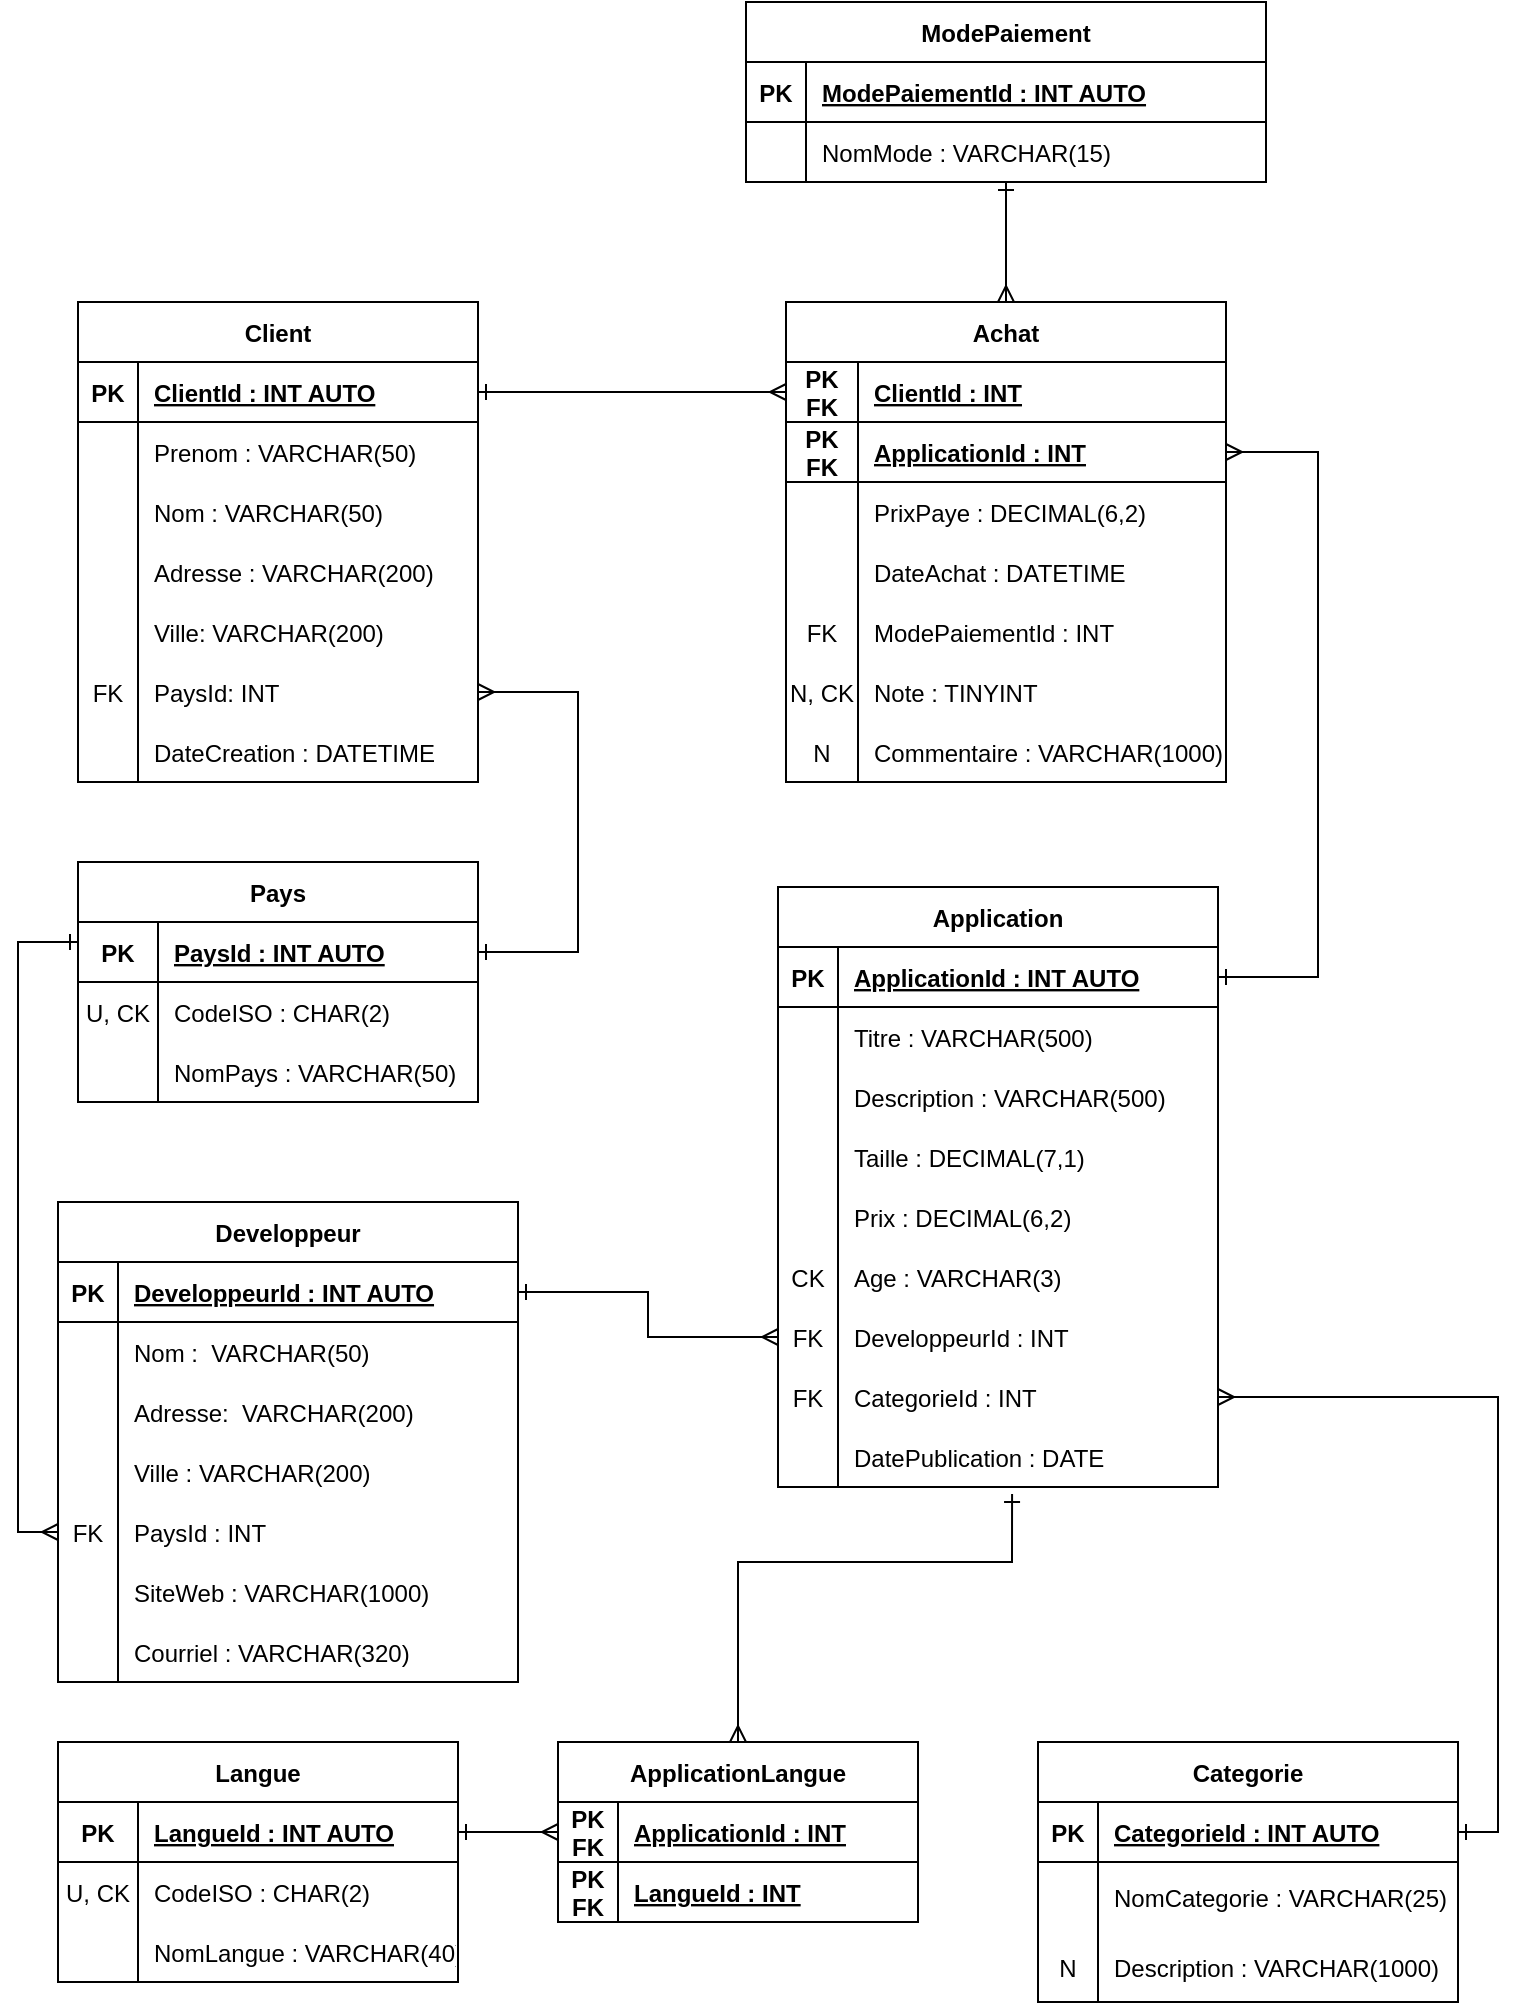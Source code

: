 <mxfile version="20.3.0" type="device"><diagram id="pZhMglILOgzXjJYbMBLG" name="Page-1"><mxGraphModel dx="1662" dy="2034" grid="1" gridSize="10" guides="1" tooltips="1" connect="1" arrows="1" fold="1" page="1" pageScale="1" pageWidth="827" pageHeight="1169" math="0" shadow="0"><root><mxCell id="0"/><mxCell id="1" parent="0"/><mxCell id="iD93igu2TPc6EzP5FBed-7" value="Client" style="shape=table;startSize=30;container=1;collapsible=1;childLayout=tableLayout;fixedRows=1;rowLines=0;fontStyle=1;align=center;resizeLast=1;" parent="1" vertex="1"><mxGeometry x="60" y="-970" width="200" height="240" as="geometry"/></mxCell><mxCell id="iD93igu2TPc6EzP5FBed-8" value="" style="shape=tableRow;horizontal=0;startSize=0;swimlaneHead=0;swimlaneBody=0;fillColor=none;collapsible=0;dropTarget=0;points=[[0,0.5],[1,0.5]];portConstraint=eastwest;top=0;left=0;right=0;bottom=1;" parent="iD93igu2TPc6EzP5FBed-7" vertex="1"><mxGeometry y="30" width="200" height="30" as="geometry"/></mxCell><mxCell id="iD93igu2TPc6EzP5FBed-9" value="PK" style="shape=partialRectangle;connectable=0;fillColor=none;top=0;left=0;bottom=0;right=0;fontStyle=1;overflow=hidden;" parent="iD93igu2TPc6EzP5FBed-8" vertex="1"><mxGeometry width="30" height="30" as="geometry"><mxRectangle width="30" height="30" as="alternateBounds"/></mxGeometry></mxCell><mxCell id="iD93igu2TPc6EzP5FBed-10" value="ClientId : INT AUTO" style="shape=partialRectangle;connectable=0;fillColor=none;top=0;left=0;bottom=0;right=0;align=left;spacingLeft=6;fontStyle=5;overflow=hidden;" parent="iD93igu2TPc6EzP5FBed-8" vertex="1"><mxGeometry x="30" width="170" height="30" as="geometry"><mxRectangle width="170" height="30" as="alternateBounds"/></mxGeometry></mxCell><mxCell id="iD93igu2TPc6EzP5FBed-11" value="" style="shape=tableRow;horizontal=0;startSize=0;swimlaneHead=0;swimlaneBody=0;fillColor=none;collapsible=0;dropTarget=0;points=[[0,0.5],[1,0.5]];portConstraint=eastwest;top=0;left=0;right=0;bottom=0;" parent="iD93igu2TPc6EzP5FBed-7" vertex="1"><mxGeometry y="60" width="200" height="30" as="geometry"/></mxCell><mxCell id="iD93igu2TPc6EzP5FBed-12" value="" style="shape=partialRectangle;connectable=0;fillColor=none;top=0;left=0;bottom=0;right=0;editable=1;overflow=hidden;" parent="iD93igu2TPc6EzP5FBed-11" vertex="1"><mxGeometry width="30" height="30" as="geometry"><mxRectangle width="30" height="30" as="alternateBounds"/></mxGeometry></mxCell><mxCell id="iD93igu2TPc6EzP5FBed-13" value="Prenom : VARCHAR(50)" style="shape=partialRectangle;connectable=0;fillColor=none;top=0;left=0;bottom=0;right=0;align=left;spacingLeft=6;overflow=hidden;" parent="iD93igu2TPc6EzP5FBed-11" vertex="1"><mxGeometry x="30" width="170" height="30" as="geometry"><mxRectangle width="170" height="30" as="alternateBounds"/></mxGeometry></mxCell><mxCell id="iD93igu2TPc6EzP5FBed-14" value="" style="shape=tableRow;horizontal=0;startSize=0;swimlaneHead=0;swimlaneBody=0;fillColor=none;collapsible=0;dropTarget=0;points=[[0,0.5],[1,0.5]];portConstraint=eastwest;top=0;left=0;right=0;bottom=0;" parent="iD93igu2TPc6EzP5FBed-7" vertex="1"><mxGeometry y="90" width="200" height="30" as="geometry"/></mxCell><mxCell id="iD93igu2TPc6EzP5FBed-15" value="" style="shape=partialRectangle;connectable=0;fillColor=none;top=0;left=0;bottom=0;right=0;editable=1;overflow=hidden;" parent="iD93igu2TPc6EzP5FBed-14" vertex="1"><mxGeometry width="30" height="30" as="geometry"><mxRectangle width="30" height="30" as="alternateBounds"/></mxGeometry></mxCell><mxCell id="iD93igu2TPc6EzP5FBed-16" value="Nom : VARCHAR(50)" style="shape=partialRectangle;connectable=0;fillColor=none;top=0;left=0;bottom=0;right=0;align=left;spacingLeft=6;overflow=hidden;" parent="iD93igu2TPc6EzP5FBed-14" vertex="1"><mxGeometry x="30" width="170" height="30" as="geometry"><mxRectangle width="170" height="30" as="alternateBounds"/></mxGeometry></mxCell><mxCell id="iD93igu2TPc6EzP5FBed-17" value="" style="shape=tableRow;horizontal=0;startSize=0;swimlaneHead=0;swimlaneBody=0;fillColor=none;collapsible=0;dropTarget=0;points=[[0,0.5],[1,0.5]];portConstraint=eastwest;top=0;left=0;right=0;bottom=0;" parent="iD93igu2TPc6EzP5FBed-7" vertex="1"><mxGeometry y="120" width="200" height="30" as="geometry"/></mxCell><mxCell id="iD93igu2TPc6EzP5FBed-18" value="" style="shape=partialRectangle;connectable=0;fillColor=none;top=0;left=0;bottom=0;right=0;editable=1;overflow=hidden;" parent="iD93igu2TPc6EzP5FBed-17" vertex="1"><mxGeometry width="30" height="30" as="geometry"><mxRectangle width="30" height="30" as="alternateBounds"/></mxGeometry></mxCell><mxCell id="iD93igu2TPc6EzP5FBed-19" value="Adresse : VARCHAR(200)" style="shape=partialRectangle;connectable=0;fillColor=none;top=0;left=0;bottom=0;right=0;align=left;spacingLeft=6;overflow=hidden;" parent="iD93igu2TPc6EzP5FBed-17" vertex="1"><mxGeometry x="30" width="170" height="30" as="geometry"><mxRectangle width="170" height="30" as="alternateBounds"/></mxGeometry></mxCell><mxCell id="iD93igu2TPc6EzP5FBed-20" value="" style="shape=tableRow;horizontal=0;startSize=0;swimlaneHead=0;swimlaneBody=0;fillColor=none;collapsible=0;dropTarget=0;points=[[0,0.5],[1,0.5]];portConstraint=eastwest;top=0;left=0;right=0;bottom=0;" parent="iD93igu2TPc6EzP5FBed-7" vertex="1"><mxGeometry y="150" width="200" height="30" as="geometry"/></mxCell><mxCell id="iD93igu2TPc6EzP5FBed-21" value="" style="shape=partialRectangle;connectable=0;fillColor=none;top=0;left=0;bottom=0;right=0;editable=1;overflow=hidden;" parent="iD93igu2TPc6EzP5FBed-20" vertex="1"><mxGeometry width="30" height="30" as="geometry"><mxRectangle width="30" height="30" as="alternateBounds"/></mxGeometry></mxCell><mxCell id="iD93igu2TPc6EzP5FBed-22" value="Ville: VARCHAR(200)" style="shape=partialRectangle;connectable=0;fillColor=none;top=0;left=0;bottom=0;right=0;align=left;spacingLeft=6;overflow=hidden;" parent="iD93igu2TPc6EzP5FBed-20" vertex="1"><mxGeometry x="30" width="170" height="30" as="geometry"><mxRectangle width="170" height="30" as="alternateBounds"/></mxGeometry></mxCell><mxCell id="iD93igu2TPc6EzP5FBed-23" value="" style="shape=tableRow;horizontal=0;startSize=0;swimlaneHead=0;swimlaneBody=0;fillColor=none;collapsible=0;dropTarget=0;points=[[0,0.5],[1,0.5]];portConstraint=eastwest;top=0;left=0;right=0;bottom=0;" parent="iD93igu2TPc6EzP5FBed-7" vertex="1"><mxGeometry y="180" width="200" height="30" as="geometry"/></mxCell><mxCell id="iD93igu2TPc6EzP5FBed-24" value="FK" style="shape=partialRectangle;connectable=0;fillColor=none;top=0;left=0;bottom=0;right=0;editable=1;overflow=hidden;" parent="iD93igu2TPc6EzP5FBed-23" vertex="1"><mxGeometry width="30" height="30" as="geometry"><mxRectangle width="30" height="30" as="alternateBounds"/></mxGeometry></mxCell><mxCell id="iD93igu2TPc6EzP5FBed-25" value="PaysId: INT" style="shape=partialRectangle;connectable=0;fillColor=none;top=0;left=0;bottom=0;right=0;align=left;spacingLeft=6;overflow=hidden;" parent="iD93igu2TPc6EzP5FBed-23" vertex="1"><mxGeometry x="30" width="170" height="30" as="geometry"><mxRectangle width="170" height="30" as="alternateBounds"/></mxGeometry></mxCell><mxCell id="iD93igu2TPc6EzP5FBed-26" value="" style="shape=tableRow;horizontal=0;startSize=0;swimlaneHead=0;swimlaneBody=0;fillColor=none;collapsible=0;dropTarget=0;points=[[0,0.5],[1,0.5]];portConstraint=eastwest;top=0;left=0;right=0;bottom=0;" parent="iD93igu2TPc6EzP5FBed-7" vertex="1"><mxGeometry y="210" width="200" height="30" as="geometry"/></mxCell><mxCell id="iD93igu2TPc6EzP5FBed-27" value="" style="shape=partialRectangle;connectable=0;fillColor=none;top=0;left=0;bottom=0;right=0;editable=1;overflow=hidden;" parent="iD93igu2TPc6EzP5FBed-26" vertex="1"><mxGeometry width="30" height="30" as="geometry"><mxRectangle width="30" height="30" as="alternateBounds"/></mxGeometry></mxCell><mxCell id="iD93igu2TPc6EzP5FBed-28" value="DateCreation : DATETIME" style="shape=partialRectangle;connectable=0;fillColor=none;top=0;left=0;bottom=0;right=0;align=left;spacingLeft=6;overflow=hidden;" parent="iD93igu2TPc6EzP5FBed-26" vertex="1"><mxGeometry x="30" width="170" height="30" as="geometry"><mxRectangle width="170" height="30" as="alternateBounds"/></mxGeometry></mxCell><mxCell id="iD93igu2TPc6EzP5FBed-29" style="edgeStyle=orthogonalEdgeStyle;rounded=0;orthogonalLoop=1;jettySize=auto;html=1;entryX=0.5;entryY=0;entryDx=0;entryDy=0;startArrow=ERone;startFill=0;endArrow=ERmany;endFill=0;exitX=0.532;exitY=1.117;exitDx=0;exitDy=0;exitPerimeter=0;" parent="1" source="iD93igu2TPc6EzP5FBed-52" target="iD93igu2TPc6EzP5FBed-115" edge="1"><mxGeometry relative="1" as="geometry"><Array as="points"><mxPoint x="527" y="-340"/><mxPoint x="390" y="-340"/></Array></mxGeometry></mxCell><mxCell id="iD93igu2TPc6EzP5FBed-30" value="Application" style="shape=table;startSize=30;container=1;collapsible=1;childLayout=tableLayout;fixedRows=1;rowLines=0;fontStyle=1;align=center;resizeLast=1;" parent="1" vertex="1"><mxGeometry x="410" y="-677.5" width="220" height="300" as="geometry"/></mxCell><mxCell id="iD93igu2TPc6EzP5FBed-31" value="" style="shape=tableRow;horizontal=0;startSize=0;swimlaneHead=0;swimlaneBody=0;fillColor=none;collapsible=0;dropTarget=0;points=[[0,0.5],[1,0.5]];portConstraint=eastwest;top=0;left=0;right=0;bottom=1;" parent="iD93igu2TPc6EzP5FBed-30" vertex="1"><mxGeometry y="30" width="220" height="30" as="geometry"/></mxCell><mxCell id="iD93igu2TPc6EzP5FBed-32" value="PK" style="shape=partialRectangle;connectable=0;fillColor=none;top=0;left=0;bottom=0;right=0;fontStyle=1;overflow=hidden;" parent="iD93igu2TPc6EzP5FBed-31" vertex="1"><mxGeometry width="30" height="30" as="geometry"><mxRectangle width="30" height="30" as="alternateBounds"/></mxGeometry></mxCell><mxCell id="iD93igu2TPc6EzP5FBed-33" value="ApplicationId : INT AUTO" style="shape=partialRectangle;connectable=0;fillColor=none;top=0;left=0;bottom=0;right=0;align=left;spacingLeft=6;fontStyle=5;overflow=hidden;" parent="iD93igu2TPc6EzP5FBed-31" vertex="1"><mxGeometry x="30" width="190" height="30" as="geometry"><mxRectangle width="190" height="30" as="alternateBounds"/></mxGeometry></mxCell><mxCell id="iD93igu2TPc6EzP5FBed-34" value="" style="shape=tableRow;horizontal=0;startSize=0;swimlaneHead=0;swimlaneBody=0;fillColor=none;collapsible=0;dropTarget=0;points=[[0,0.5],[1,0.5]];portConstraint=eastwest;top=0;left=0;right=0;bottom=0;" parent="iD93igu2TPc6EzP5FBed-30" vertex="1"><mxGeometry y="60" width="220" height="30" as="geometry"/></mxCell><mxCell id="iD93igu2TPc6EzP5FBed-35" value="" style="shape=partialRectangle;connectable=0;fillColor=none;top=0;left=0;bottom=0;right=0;editable=1;overflow=hidden;" parent="iD93igu2TPc6EzP5FBed-34" vertex="1"><mxGeometry width="30" height="30" as="geometry"><mxRectangle width="30" height="30" as="alternateBounds"/></mxGeometry></mxCell><mxCell id="iD93igu2TPc6EzP5FBed-36" value="Titre : VARCHAR(500)" style="shape=partialRectangle;connectable=0;fillColor=none;top=0;left=0;bottom=0;right=0;align=left;spacingLeft=6;overflow=hidden;" parent="iD93igu2TPc6EzP5FBed-34" vertex="1"><mxGeometry x="30" width="190" height="30" as="geometry"><mxRectangle width="190" height="30" as="alternateBounds"/></mxGeometry></mxCell><mxCell id="iD93igu2TPc6EzP5FBed-49" value="" style="shape=tableRow;horizontal=0;startSize=0;swimlaneHead=0;swimlaneBody=0;fillColor=none;collapsible=0;dropTarget=0;points=[[0,0.5],[1,0.5]];portConstraint=eastwest;top=0;left=0;right=0;bottom=0;" parent="iD93igu2TPc6EzP5FBed-30" vertex="1"><mxGeometry y="90" width="220" height="30" as="geometry"/></mxCell><mxCell id="iD93igu2TPc6EzP5FBed-50" value="" style="shape=partialRectangle;connectable=0;fillColor=none;top=0;left=0;bottom=0;right=0;editable=1;overflow=hidden;" parent="iD93igu2TPc6EzP5FBed-49" vertex="1"><mxGeometry width="30" height="30" as="geometry"><mxRectangle width="30" height="30" as="alternateBounds"/></mxGeometry></mxCell><mxCell id="iD93igu2TPc6EzP5FBed-51" value="Description : VARCHAR(500)" style="shape=partialRectangle;connectable=0;fillColor=none;top=0;left=0;bottom=0;right=0;align=left;spacingLeft=6;overflow=hidden;" parent="iD93igu2TPc6EzP5FBed-49" vertex="1"><mxGeometry x="30" width="190" height="30" as="geometry"><mxRectangle width="190" height="30" as="alternateBounds"/></mxGeometry></mxCell><mxCell id="iD93igu2TPc6EzP5FBed-37" value="" style="shape=tableRow;horizontal=0;startSize=0;swimlaneHead=0;swimlaneBody=0;fillColor=none;collapsible=0;dropTarget=0;points=[[0,0.5],[1,0.5]];portConstraint=eastwest;top=0;left=0;right=0;bottom=0;" parent="iD93igu2TPc6EzP5FBed-30" vertex="1"><mxGeometry y="120" width="220" height="30" as="geometry"/></mxCell><mxCell id="iD93igu2TPc6EzP5FBed-38" value="" style="shape=partialRectangle;connectable=0;fillColor=none;top=0;left=0;bottom=0;right=0;editable=1;overflow=hidden;" parent="iD93igu2TPc6EzP5FBed-37" vertex="1"><mxGeometry width="30" height="30" as="geometry"><mxRectangle width="30" height="30" as="alternateBounds"/></mxGeometry></mxCell><mxCell id="iD93igu2TPc6EzP5FBed-39" value="Taille : DECIMAL(7,1)" style="shape=partialRectangle;connectable=0;fillColor=none;top=0;left=0;bottom=0;right=0;align=left;spacingLeft=6;overflow=hidden;" parent="iD93igu2TPc6EzP5FBed-37" vertex="1"><mxGeometry x="30" width="190" height="30" as="geometry"><mxRectangle width="190" height="30" as="alternateBounds"/></mxGeometry></mxCell><mxCell id="iD93igu2TPc6EzP5FBed-40" value="" style="shape=tableRow;horizontal=0;startSize=0;swimlaneHead=0;swimlaneBody=0;fillColor=none;collapsible=0;dropTarget=0;points=[[0,0.5],[1,0.5]];portConstraint=eastwest;top=0;left=0;right=0;bottom=0;" parent="iD93igu2TPc6EzP5FBed-30" vertex="1"><mxGeometry y="150" width="220" height="30" as="geometry"/></mxCell><mxCell id="iD93igu2TPc6EzP5FBed-41" value="" style="shape=partialRectangle;connectable=0;fillColor=none;top=0;left=0;bottom=0;right=0;editable=1;overflow=hidden;" parent="iD93igu2TPc6EzP5FBed-40" vertex="1"><mxGeometry width="30" height="30" as="geometry"><mxRectangle width="30" height="30" as="alternateBounds"/></mxGeometry></mxCell><mxCell id="iD93igu2TPc6EzP5FBed-42" value="Prix : DECIMAL(6,2)" style="shape=partialRectangle;connectable=0;fillColor=none;top=0;left=0;bottom=0;right=0;align=left;spacingLeft=6;overflow=hidden;" parent="iD93igu2TPc6EzP5FBed-40" vertex="1"><mxGeometry x="30" width="190" height="30" as="geometry"><mxRectangle width="190" height="30" as="alternateBounds"/></mxGeometry></mxCell><mxCell id="iD93igu2TPc6EzP5FBed-151" value="" style="shape=tableRow;horizontal=0;startSize=0;swimlaneHead=0;swimlaneBody=0;fillColor=none;collapsible=0;dropTarget=0;points=[[0,0.5],[1,0.5]];portConstraint=eastwest;top=0;left=0;right=0;bottom=0;" parent="iD93igu2TPc6EzP5FBed-30" vertex="1"><mxGeometry y="180" width="220" height="30" as="geometry"/></mxCell><mxCell id="iD93igu2TPc6EzP5FBed-152" value="CK" style="shape=partialRectangle;connectable=0;fillColor=none;top=0;left=0;bottom=0;right=0;editable=1;overflow=hidden;" parent="iD93igu2TPc6EzP5FBed-151" vertex="1"><mxGeometry width="30" height="30" as="geometry"><mxRectangle width="30" height="30" as="alternateBounds"/></mxGeometry></mxCell><mxCell id="iD93igu2TPc6EzP5FBed-153" value="Age : VARCHAR(3)" style="shape=partialRectangle;connectable=0;fillColor=none;top=0;left=0;bottom=0;right=0;align=left;spacingLeft=6;overflow=hidden;" parent="iD93igu2TPc6EzP5FBed-151" vertex="1"><mxGeometry x="30" width="190" height="30" as="geometry"><mxRectangle width="190" height="30" as="alternateBounds"/></mxGeometry></mxCell><mxCell id="iD93igu2TPc6EzP5FBed-43" value="" style="shape=tableRow;horizontal=0;startSize=0;swimlaneHead=0;swimlaneBody=0;fillColor=none;collapsible=0;dropTarget=0;points=[[0,0.5],[1,0.5]];portConstraint=eastwest;top=0;left=0;right=0;bottom=0;" parent="iD93igu2TPc6EzP5FBed-30" vertex="1"><mxGeometry y="210" width="220" height="30" as="geometry"/></mxCell><mxCell id="iD93igu2TPc6EzP5FBed-44" value="FK" style="shape=partialRectangle;connectable=0;fillColor=none;top=0;left=0;bottom=0;right=0;editable=1;overflow=hidden;" parent="iD93igu2TPc6EzP5FBed-43" vertex="1"><mxGeometry width="30" height="30" as="geometry"><mxRectangle width="30" height="30" as="alternateBounds"/></mxGeometry></mxCell><mxCell id="iD93igu2TPc6EzP5FBed-45" value="DeveloppeurId : INT" style="shape=partialRectangle;connectable=0;fillColor=none;top=0;left=0;bottom=0;right=0;align=left;spacingLeft=6;overflow=hidden;" parent="iD93igu2TPc6EzP5FBed-43" vertex="1"><mxGeometry x="30" width="190" height="30" as="geometry"><mxRectangle width="190" height="30" as="alternateBounds"/></mxGeometry></mxCell><mxCell id="iD93igu2TPc6EzP5FBed-46" value="" style="shape=tableRow;horizontal=0;startSize=0;swimlaneHead=0;swimlaneBody=0;fillColor=none;collapsible=0;dropTarget=0;points=[[0,0.5],[1,0.5]];portConstraint=eastwest;top=0;left=0;right=0;bottom=0;" parent="iD93igu2TPc6EzP5FBed-30" vertex="1"><mxGeometry y="240" width="220" height="30" as="geometry"/></mxCell><mxCell id="iD93igu2TPc6EzP5FBed-47" value="FK" style="shape=partialRectangle;connectable=0;fillColor=none;top=0;left=0;bottom=0;right=0;editable=1;overflow=hidden;" parent="iD93igu2TPc6EzP5FBed-46" vertex="1"><mxGeometry width="30" height="30" as="geometry"><mxRectangle width="30" height="30" as="alternateBounds"/></mxGeometry></mxCell><mxCell id="iD93igu2TPc6EzP5FBed-48" value="CategorieId : INT" style="shape=partialRectangle;connectable=0;fillColor=none;top=0;left=0;bottom=0;right=0;align=left;spacingLeft=6;overflow=hidden;" parent="iD93igu2TPc6EzP5FBed-46" vertex="1"><mxGeometry x="30" width="190" height="30" as="geometry"><mxRectangle width="190" height="30" as="alternateBounds"/></mxGeometry></mxCell><mxCell id="iD93igu2TPc6EzP5FBed-52" value="" style="shape=tableRow;horizontal=0;startSize=0;swimlaneHead=0;swimlaneBody=0;fillColor=none;collapsible=0;dropTarget=0;points=[[0,0.5],[1,0.5]];portConstraint=eastwest;top=0;left=0;right=0;bottom=0;" parent="iD93igu2TPc6EzP5FBed-30" vertex="1"><mxGeometry y="270" width="220" height="30" as="geometry"/></mxCell><mxCell id="iD93igu2TPc6EzP5FBed-53" value="" style="shape=partialRectangle;connectable=0;fillColor=none;top=0;left=0;bottom=0;right=0;editable=1;overflow=hidden;" parent="iD93igu2TPc6EzP5FBed-52" vertex="1"><mxGeometry width="30" height="30" as="geometry"><mxRectangle width="30" height="30" as="alternateBounds"/></mxGeometry></mxCell><mxCell id="iD93igu2TPc6EzP5FBed-54" value="DatePublication : DATE" style="shape=partialRectangle;connectable=0;fillColor=none;top=0;left=0;bottom=0;right=0;align=left;spacingLeft=6;overflow=hidden;" parent="iD93igu2TPc6EzP5FBed-52" vertex="1"><mxGeometry x="30" width="190" height="30" as="geometry"><mxRectangle width="190" height="30" as="alternateBounds"/></mxGeometry></mxCell><mxCell id="iD93igu2TPc6EzP5FBed-55" value="Achat" style="shape=table;startSize=30;container=1;collapsible=1;childLayout=tableLayout;fixedRows=1;rowLines=0;fontStyle=1;align=center;resizeLast=1;" parent="1" vertex="1"><mxGeometry x="414" y="-970" width="220" height="240" as="geometry"/></mxCell><mxCell id="iD93igu2TPc6EzP5FBed-56" value="" style="shape=tableRow;horizontal=0;startSize=0;swimlaneHead=0;swimlaneBody=0;fillColor=none;collapsible=0;dropTarget=0;points=[[0,0.5],[1,0.5]];portConstraint=eastwest;top=0;left=0;right=0;bottom=1;" parent="iD93igu2TPc6EzP5FBed-55" vertex="1"><mxGeometry y="30" width="220" height="30" as="geometry"/></mxCell><mxCell id="iD93igu2TPc6EzP5FBed-57" value="PK&#10;FK" style="shape=partialRectangle;connectable=0;fillColor=none;top=0;left=0;bottom=0;right=0;fontStyle=1;overflow=hidden;" parent="iD93igu2TPc6EzP5FBed-56" vertex="1"><mxGeometry width="36" height="30" as="geometry"><mxRectangle width="36" height="30" as="alternateBounds"/></mxGeometry></mxCell><mxCell id="iD93igu2TPc6EzP5FBed-58" value="ClientId : INT" style="shape=partialRectangle;connectable=0;fillColor=none;top=0;left=0;bottom=0;right=0;align=left;spacingLeft=6;fontStyle=5;overflow=hidden;" parent="iD93igu2TPc6EzP5FBed-56" vertex="1"><mxGeometry x="36" width="184" height="30" as="geometry"><mxRectangle width="184" height="30" as="alternateBounds"/></mxGeometry></mxCell><mxCell id="iD93igu2TPc6EzP5FBed-59" value="" style="shape=tableRow;horizontal=0;startSize=0;swimlaneHead=0;swimlaneBody=0;fillColor=none;collapsible=0;dropTarget=0;points=[[0,0.5],[1,0.5]];portConstraint=eastwest;top=0;left=0;right=0;bottom=1;" parent="iD93igu2TPc6EzP5FBed-55" vertex="1"><mxGeometry y="60" width="220" height="30" as="geometry"/></mxCell><mxCell id="iD93igu2TPc6EzP5FBed-60" value="PK&#10;FK" style="shape=partialRectangle;connectable=0;fillColor=none;top=0;left=0;bottom=0;right=0;fontStyle=1;overflow=hidden;" parent="iD93igu2TPc6EzP5FBed-59" vertex="1"><mxGeometry width="36" height="30" as="geometry"><mxRectangle width="36" height="30" as="alternateBounds"/></mxGeometry></mxCell><mxCell id="iD93igu2TPc6EzP5FBed-61" value="ApplicationId : INT" style="shape=partialRectangle;connectable=0;fillColor=none;top=0;left=0;bottom=0;right=0;align=left;spacingLeft=6;fontStyle=5;overflow=hidden;" parent="iD93igu2TPc6EzP5FBed-59" vertex="1"><mxGeometry x="36" width="184" height="30" as="geometry"><mxRectangle width="184" height="30" as="alternateBounds"/></mxGeometry></mxCell><mxCell id="iD93igu2TPc6EzP5FBed-62" value="" style="shape=tableRow;horizontal=0;startSize=0;swimlaneHead=0;swimlaneBody=0;fillColor=none;collapsible=0;dropTarget=0;points=[[0,0.5],[1,0.5]];portConstraint=eastwest;top=0;left=0;right=0;bottom=0;" parent="iD93igu2TPc6EzP5FBed-55" vertex="1"><mxGeometry y="90" width="220" height="30" as="geometry"/></mxCell><mxCell id="iD93igu2TPc6EzP5FBed-63" value="" style="shape=partialRectangle;connectable=0;fillColor=none;top=0;left=0;bottom=0;right=0;editable=1;overflow=hidden;" parent="iD93igu2TPc6EzP5FBed-62" vertex="1"><mxGeometry width="36" height="30" as="geometry"><mxRectangle width="36" height="30" as="alternateBounds"/></mxGeometry></mxCell><mxCell id="iD93igu2TPc6EzP5FBed-64" value="PrixPaye : DECIMAL(6,2)" style="shape=partialRectangle;connectable=0;fillColor=none;top=0;left=0;bottom=0;right=0;align=left;spacingLeft=6;overflow=hidden;" parent="iD93igu2TPc6EzP5FBed-62" vertex="1"><mxGeometry x="36" width="184" height="30" as="geometry"><mxRectangle width="184" height="30" as="alternateBounds"/></mxGeometry></mxCell><mxCell id="iD93igu2TPc6EzP5FBed-65" value="" style="shape=tableRow;horizontal=0;startSize=0;swimlaneHead=0;swimlaneBody=0;fillColor=none;collapsible=0;dropTarget=0;points=[[0,0.5],[1,0.5]];portConstraint=eastwest;top=0;left=0;right=0;bottom=0;" parent="iD93igu2TPc6EzP5FBed-55" vertex="1"><mxGeometry y="120" width="220" height="30" as="geometry"/></mxCell><mxCell id="iD93igu2TPc6EzP5FBed-66" value="" style="shape=partialRectangle;connectable=0;fillColor=none;top=0;left=0;bottom=0;right=0;editable=1;overflow=hidden;" parent="iD93igu2TPc6EzP5FBed-65" vertex="1"><mxGeometry width="36" height="30" as="geometry"><mxRectangle width="36" height="30" as="alternateBounds"/></mxGeometry></mxCell><mxCell id="iD93igu2TPc6EzP5FBed-67" value="DateAchat : DATETIME" style="shape=partialRectangle;connectable=0;fillColor=none;top=0;left=0;bottom=0;right=0;align=left;spacingLeft=6;overflow=hidden;" parent="iD93igu2TPc6EzP5FBed-65" vertex="1"><mxGeometry x="36" width="184" height="30" as="geometry"><mxRectangle width="184" height="30" as="alternateBounds"/></mxGeometry></mxCell><mxCell id="iD93igu2TPc6EzP5FBed-68" value="" style="shape=tableRow;horizontal=0;startSize=0;swimlaneHead=0;swimlaneBody=0;fillColor=none;collapsible=0;dropTarget=0;points=[[0,0.5],[1,0.5]];portConstraint=eastwest;top=0;left=0;right=0;bottom=0;" parent="iD93igu2TPc6EzP5FBed-55" vertex="1"><mxGeometry y="150" width="220" height="30" as="geometry"/></mxCell><mxCell id="iD93igu2TPc6EzP5FBed-69" value="FK" style="shape=partialRectangle;connectable=0;fillColor=none;top=0;left=0;bottom=0;right=0;editable=1;overflow=hidden;" parent="iD93igu2TPc6EzP5FBed-68" vertex="1"><mxGeometry width="36" height="30" as="geometry"><mxRectangle width="36" height="30" as="alternateBounds"/></mxGeometry></mxCell><mxCell id="iD93igu2TPc6EzP5FBed-70" value="ModePaiementId : INT" style="shape=partialRectangle;connectable=0;fillColor=none;top=0;left=0;bottom=0;right=0;align=left;spacingLeft=6;overflow=hidden;" parent="iD93igu2TPc6EzP5FBed-68" vertex="1"><mxGeometry x="36" width="184" height="30" as="geometry"><mxRectangle width="184" height="30" as="alternateBounds"/></mxGeometry></mxCell><mxCell id="iD93igu2TPc6EzP5FBed-71" value="" style="shape=tableRow;horizontal=0;startSize=0;swimlaneHead=0;swimlaneBody=0;fillColor=none;collapsible=0;dropTarget=0;points=[[0,0.5],[1,0.5]];portConstraint=eastwest;top=0;left=0;right=0;bottom=0;" parent="iD93igu2TPc6EzP5FBed-55" vertex="1"><mxGeometry y="180" width="220" height="30" as="geometry"/></mxCell><mxCell id="iD93igu2TPc6EzP5FBed-72" value="N, CK" style="shape=partialRectangle;connectable=0;fillColor=none;top=0;left=0;bottom=0;right=0;editable=1;overflow=hidden;" parent="iD93igu2TPc6EzP5FBed-71" vertex="1"><mxGeometry width="36" height="30" as="geometry"><mxRectangle width="36" height="30" as="alternateBounds"/></mxGeometry></mxCell><mxCell id="iD93igu2TPc6EzP5FBed-73" value="Note : TINYINT" style="shape=partialRectangle;connectable=0;fillColor=none;top=0;left=0;bottom=0;right=0;align=left;spacingLeft=6;overflow=hidden;" parent="iD93igu2TPc6EzP5FBed-71" vertex="1"><mxGeometry x="36" width="184" height="30" as="geometry"><mxRectangle width="184" height="30" as="alternateBounds"/></mxGeometry></mxCell><mxCell id="iD93igu2TPc6EzP5FBed-74" value="" style="shape=tableRow;horizontal=0;startSize=0;swimlaneHead=0;swimlaneBody=0;fillColor=none;collapsible=0;dropTarget=0;points=[[0,0.5],[1,0.5]];portConstraint=eastwest;top=0;left=0;right=0;bottom=0;" parent="iD93igu2TPc6EzP5FBed-55" vertex="1"><mxGeometry y="210" width="220" height="30" as="geometry"/></mxCell><mxCell id="iD93igu2TPc6EzP5FBed-75" value="N" style="shape=partialRectangle;connectable=0;fillColor=none;top=0;left=0;bottom=0;right=0;editable=1;overflow=hidden;" parent="iD93igu2TPc6EzP5FBed-74" vertex="1"><mxGeometry width="36" height="30" as="geometry"><mxRectangle width="36" height="30" as="alternateBounds"/></mxGeometry></mxCell><mxCell id="iD93igu2TPc6EzP5FBed-76" value="Commentaire : VARCHAR(1000)" style="shape=partialRectangle;connectable=0;fillColor=none;top=0;left=0;bottom=0;right=0;align=left;spacingLeft=6;overflow=hidden;" parent="iD93igu2TPc6EzP5FBed-74" vertex="1"><mxGeometry x="36" width="184" height="30" as="geometry"><mxRectangle width="184" height="30" as="alternateBounds"/></mxGeometry></mxCell><mxCell id="iD93igu2TPc6EzP5FBed-77" value="Developpeur" style="shape=table;startSize=30;container=1;collapsible=1;childLayout=tableLayout;fixedRows=1;rowLines=0;fontStyle=1;align=center;resizeLast=1;" parent="1" vertex="1"><mxGeometry x="50" y="-520" width="230" height="240" as="geometry"/></mxCell><mxCell id="iD93igu2TPc6EzP5FBed-78" value="" style="shape=tableRow;horizontal=0;startSize=0;swimlaneHead=0;swimlaneBody=0;fillColor=none;collapsible=0;dropTarget=0;points=[[0,0.5],[1,0.5]];portConstraint=eastwest;top=0;left=0;right=0;bottom=1;" parent="iD93igu2TPc6EzP5FBed-77" vertex="1"><mxGeometry y="30" width="230" height="30" as="geometry"/></mxCell><mxCell id="iD93igu2TPc6EzP5FBed-79" value="PK" style="shape=partialRectangle;connectable=0;fillColor=none;top=0;left=0;bottom=0;right=0;fontStyle=1;overflow=hidden;" parent="iD93igu2TPc6EzP5FBed-78" vertex="1"><mxGeometry width="30" height="30" as="geometry"><mxRectangle width="30" height="30" as="alternateBounds"/></mxGeometry></mxCell><mxCell id="iD93igu2TPc6EzP5FBed-80" value="DeveloppeurId : INT AUTO" style="shape=partialRectangle;connectable=0;fillColor=none;top=0;left=0;bottom=0;right=0;align=left;spacingLeft=6;fontStyle=5;overflow=hidden;" parent="iD93igu2TPc6EzP5FBed-78" vertex="1"><mxGeometry x="30" width="200" height="30" as="geometry"><mxRectangle width="200" height="30" as="alternateBounds"/></mxGeometry></mxCell><mxCell id="iD93igu2TPc6EzP5FBed-81" value="" style="shape=tableRow;horizontal=0;startSize=0;swimlaneHead=0;swimlaneBody=0;fillColor=none;collapsible=0;dropTarget=0;points=[[0,0.5],[1,0.5]];portConstraint=eastwest;top=0;left=0;right=0;bottom=0;" parent="iD93igu2TPc6EzP5FBed-77" vertex="1"><mxGeometry y="60" width="230" height="30" as="geometry"/></mxCell><mxCell id="iD93igu2TPc6EzP5FBed-82" value="" style="shape=partialRectangle;connectable=0;fillColor=none;top=0;left=0;bottom=0;right=0;editable=1;overflow=hidden;" parent="iD93igu2TPc6EzP5FBed-81" vertex="1"><mxGeometry width="30" height="30" as="geometry"><mxRectangle width="30" height="30" as="alternateBounds"/></mxGeometry></mxCell><mxCell id="iD93igu2TPc6EzP5FBed-83" value="Nom :  VARCHAR(50)" style="shape=partialRectangle;connectable=0;fillColor=none;top=0;left=0;bottom=0;right=0;align=left;spacingLeft=6;overflow=hidden;" parent="iD93igu2TPc6EzP5FBed-81" vertex="1"><mxGeometry x="30" width="200" height="30" as="geometry"><mxRectangle width="200" height="30" as="alternateBounds"/></mxGeometry></mxCell><mxCell id="iD93igu2TPc6EzP5FBed-145" value="" style="shape=tableRow;horizontal=0;startSize=0;swimlaneHead=0;swimlaneBody=0;fillColor=none;collapsible=0;dropTarget=0;points=[[0,0.5],[1,0.5]];portConstraint=eastwest;top=0;left=0;right=0;bottom=0;" parent="iD93igu2TPc6EzP5FBed-77" vertex="1"><mxGeometry y="90" width="230" height="30" as="geometry"/></mxCell><mxCell id="iD93igu2TPc6EzP5FBed-146" value="" style="shape=partialRectangle;connectable=0;fillColor=none;top=0;left=0;bottom=0;right=0;editable=1;overflow=hidden;" parent="iD93igu2TPc6EzP5FBed-145" vertex="1"><mxGeometry width="30" height="30" as="geometry"><mxRectangle width="30" height="30" as="alternateBounds"/></mxGeometry></mxCell><mxCell id="iD93igu2TPc6EzP5FBed-147" value="Adresse:  VARCHAR(200)" style="shape=partialRectangle;connectable=0;fillColor=none;top=0;left=0;bottom=0;right=0;align=left;spacingLeft=6;overflow=hidden;" parent="iD93igu2TPc6EzP5FBed-145" vertex="1"><mxGeometry x="30" width="200" height="30" as="geometry"><mxRectangle width="200" height="30" as="alternateBounds"/></mxGeometry></mxCell><mxCell id="iD93igu2TPc6EzP5FBed-148" value="" style="shape=tableRow;horizontal=0;startSize=0;swimlaneHead=0;swimlaneBody=0;fillColor=none;collapsible=0;dropTarget=0;points=[[0,0.5],[1,0.5]];portConstraint=eastwest;top=0;left=0;right=0;bottom=0;" parent="iD93igu2TPc6EzP5FBed-77" vertex="1"><mxGeometry y="120" width="230" height="30" as="geometry"/></mxCell><mxCell id="iD93igu2TPc6EzP5FBed-149" value="" style="shape=partialRectangle;connectable=0;fillColor=none;top=0;left=0;bottom=0;right=0;editable=1;overflow=hidden;" parent="iD93igu2TPc6EzP5FBed-148" vertex="1"><mxGeometry width="30" height="30" as="geometry"><mxRectangle width="30" height="30" as="alternateBounds"/></mxGeometry></mxCell><mxCell id="iD93igu2TPc6EzP5FBed-150" value="Ville : VARCHAR(200)" style="shape=partialRectangle;connectable=0;fillColor=none;top=0;left=0;bottom=0;right=0;align=left;spacingLeft=6;overflow=hidden;" parent="iD93igu2TPc6EzP5FBed-148" vertex="1"><mxGeometry x="30" width="200" height="30" as="geometry"><mxRectangle width="200" height="30" as="alternateBounds"/></mxGeometry></mxCell><mxCell id="iD93igu2TPc6EzP5FBed-84" value="" style="shape=tableRow;horizontal=0;startSize=0;swimlaneHead=0;swimlaneBody=0;fillColor=none;collapsible=0;dropTarget=0;points=[[0,0.5],[1,0.5]];portConstraint=eastwest;top=0;left=0;right=0;bottom=0;" parent="iD93igu2TPc6EzP5FBed-77" vertex="1"><mxGeometry y="150" width="230" height="30" as="geometry"/></mxCell><mxCell id="iD93igu2TPc6EzP5FBed-85" value="FK" style="shape=partialRectangle;connectable=0;fillColor=none;top=0;left=0;bottom=0;right=0;editable=1;overflow=hidden;" parent="iD93igu2TPc6EzP5FBed-84" vertex="1"><mxGeometry width="30" height="30" as="geometry"><mxRectangle width="30" height="30" as="alternateBounds"/></mxGeometry></mxCell><mxCell id="iD93igu2TPc6EzP5FBed-86" value="PaysId : INT" style="shape=partialRectangle;connectable=0;fillColor=none;top=0;left=0;bottom=0;right=0;align=left;spacingLeft=6;overflow=hidden;" parent="iD93igu2TPc6EzP5FBed-84" vertex="1"><mxGeometry x="30" width="200" height="30" as="geometry"><mxRectangle width="200" height="30" as="alternateBounds"/></mxGeometry></mxCell><mxCell id="iD93igu2TPc6EzP5FBed-139" value="" style="shape=tableRow;horizontal=0;startSize=0;swimlaneHead=0;swimlaneBody=0;fillColor=none;collapsible=0;dropTarget=0;points=[[0,0.5],[1,0.5]];portConstraint=eastwest;top=0;left=0;right=0;bottom=0;" parent="iD93igu2TPc6EzP5FBed-77" vertex="1"><mxGeometry y="180" width="230" height="30" as="geometry"/></mxCell><mxCell id="iD93igu2TPc6EzP5FBed-140" value="" style="shape=partialRectangle;connectable=0;fillColor=none;top=0;left=0;bottom=0;right=0;editable=1;overflow=hidden;" parent="iD93igu2TPc6EzP5FBed-139" vertex="1"><mxGeometry width="30" height="30" as="geometry"><mxRectangle width="30" height="30" as="alternateBounds"/></mxGeometry></mxCell><mxCell id="iD93igu2TPc6EzP5FBed-141" value="SiteWeb : VARCHAR(1000)" style="shape=partialRectangle;connectable=0;fillColor=none;top=0;left=0;bottom=0;right=0;align=left;spacingLeft=6;overflow=hidden;" parent="iD93igu2TPc6EzP5FBed-139" vertex="1"><mxGeometry x="30" width="200" height="30" as="geometry"><mxRectangle width="200" height="30" as="alternateBounds"/></mxGeometry></mxCell><mxCell id="iD93igu2TPc6EzP5FBed-142" value="" style="shape=tableRow;horizontal=0;startSize=0;swimlaneHead=0;swimlaneBody=0;fillColor=none;collapsible=0;dropTarget=0;points=[[0,0.5],[1,0.5]];portConstraint=eastwest;top=0;left=0;right=0;bottom=0;" parent="iD93igu2TPc6EzP5FBed-77" vertex="1"><mxGeometry y="210" width="230" height="30" as="geometry"/></mxCell><mxCell id="iD93igu2TPc6EzP5FBed-143" value="" style="shape=partialRectangle;connectable=0;fillColor=none;top=0;left=0;bottom=0;right=0;editable=1;overflow=hidden;" parent="iD93igu2TPc6EzP5FBed-142" vertex="1"><mxGeometry width="30" height="30" as="geometry"><mxRectangle width="30" height="30" as="alternateBounds"/></mxGeometry></mxCell><mxCell id="iD93igu2TPc6EzP5FBed-144" value="Courriel : VARCHAR(320)" style="shape=partialRectangle;connectable=0;fillColor=none;top=0;left=0;bottom=0;right=0;align=left;spacingLeft=6;overflow=hidden;" parent="iD93igu2TPc6EzP5FBed-142" vertex="1"><mxGeometry x="30" width="200" height="30" as="geometry"><mxRectangle width="200" height="30" as="alternateBounds"/></mxGeometry></mxCell><mxCell id="iD93igu2TPc6EzP5FBed-87" value="Categorie" style="shape=table;startSize=30;container=1;collapsible=1;childLayout=tableLayout;fixedRows=1;rowLines=0;fontStyle=1;align=center;resizeLast=1;" parent="1" vertex="1"><mxGeometry x="540" y="-250" width="210" height="130" as="geometry"/></mxCell><mxCell id="iD93igu2TPc6EzP5FBed-88" value="" style="shape=tableRow;horizontal=0;startSize=0;swimlaneHead=0;swimlaneBody=0;fillColor=none;collapsible=0;dropTarget=0;points=[[0,0.5],[1,0.5]];portConstraint=eastwest;top=0;left=0;right=0;bottom=1;" parent="iD93igu2TPc6EzP5FBed-87" vertex="1"><mxGeometry y="30" width="210" height="30" as="geometry"/></mxCell><mxCell id="iD93igu2TPc6EzP5FBed-89" value="PK" style="shape=partialRectangle;connectable=0;fillColor=none;top=0;left=0;bottom=0;right=0;fontStyle=1;overflow=hidden;" parent="iD93igu2TPc6EzP5FBed-88" vertex="1"><mxGeometry width="30" height="30" as="geometry"><mxRectangle width="30" height="30" as="alternateBounds"/></mxGeometry></mxCell><mxCell id="iD93igu2TPc6EzP5FBed-90" value="CategorieId : INT AUTO" style="shape=partialRectangle;connectable=0;fillColor=none;top=0;left=0;bottom=0;right=0;align=left;spacingLeft=6;fontStyle=5;overflow=hidden;" parent="iD93igu2TPc6EzP5FBed-88" vertex="1"><mxGeometry x="30" width="180" height="30" as="geometry"><mxRectangle width="180" height="30" as="alternateBounds"/></mxGeometry></mxCell><mxCell id="iD93igu2TPc6EzP5FBed-91" value="" style="shape=tableRow;horizontal=0;startSize=0;swimlaneHead=0;swimlaneBody=0;fillColor=none;collapsible=0;dropTarget=0;points=[[0,0.5],[1,0.5]];portConstraint=eastwest;top=0;left=0;right=0;bottom=0;" parent="iD93igu2TPc6EzP5FBed-87" vertex="1"><mxGeometry y="60" width="210" height="35" as="geometry"/></mxCell><mxCell id="iD93igu2TPc6EzP5FBed-92" value="" style="shape=partialRectangle;connectable=0;fillColor=none;top=0;left=0;bottom=0;right=0;editable=1;overflow=hidden;" parent="iD93igu2TPc6EzP5FBed-91" vertex="1"><mxGeometry width="30" height="35" as="geometry"><mxRectangle width="30" height="35" as="alternateBounds"/></mxGeometry></mxCell><mxCell id="iD93igu2TPc6EzP5FBed-93" value="NomCategorie : VARCHAR(25)" style="shape=partialRectangle;connectable=0;fillColor=none;top=0;left=0;bottom=0;right=0;align=left;spacingLeft=6;overflow=hidden;" parent="iD93igu2TPc6EzP5FBed-91" vertex="1"><mxGeometry x="30" width="180" height="35" as="geometry"><mxRectangle width="180" height="35" as="alternateBounds"/></mxGeometry></mxCell><mxCell id="iD93igu2TPc6EzP5FBed-94" value="" style="shape=tableRow;horizontal=0;startSize=0;swimlaneHead=0;swimlaneBody=0;fillColor=none;collapsible=0;dropTarget=0;points=[[0,0.5],[1,0.5]];portConstraint=eastwest;top=0;left=0;right=0;bottom=0;" parent="iD93igu2TPc6EzP5FBed-87" vertex="1"><mxGeometry y="95" width="210" height="35" as="geometry"/></mxCell><mxCell id="iD93igu2TPc6EzP5FBed-95" value="N" style="shape=partialRectangle;connectable=0;fillColor=none;top=0;left=0;bottom=0;right=0;editable=1;overflow=hidden;" parent="iD93igu2TPc6EzP5FBed-94" vertex="1"><mxGeometry width="30" height="35" as="geometry"><mxRectangle width="30" height="35" as="alternateBounds"/></mxGeometry></mxCell><mxCell id="iD93igu2TPc6EzP5FBed-96" value="Description : VARCHAR(1000)" style="shape=partialRectangle;connectable=0;fillColor=none;top=0;left=0;bottom=0;right=0;align=left;spacingLeft=6;overflow=hidden;" parent="iD93igu2TPc6EzP5FBed-94" vertex="1"><mxGeometry x="30" width="180" height="35" as="geometry"><mxRectangle width="180" height="35" as="alternateBounds"/></mxGeometry></mxCell><mxCell id="iD93igu2TPc6EzP5FBed-97" style="edgeStyle=orthogonalEdgeStyle;rounded=0;orthogonalLoop=1;jettySize=auto;html=1;entryX=0.5;entryY=0;entryDx=0;entryDy=0;startArrow=ERone;startFill=0;endArrow=ERmany;endFill=0;" parent="1" source="iD93igu2TPc6EzP5FBed-98" target="iD93igu2TPc6EzP5FBed-55" edge="1"><mxGeometry relative="1" as="geometry"/></mxCell><mxCell id="iD93igu2TPc6EzP5FBed-98" value="ModePaiement" style="shape=table;startSize=30;container=1;collapsible=1;childLayout=tableLayout;fixedRows=1;rowLines=0;fontStyle=1;align=center;resizeLast=1;" parent="1" vertex="1"><mxGeometry x="394" y="-1120" width="260" height="90" as="geometry"/></mxCell><mxCell id="iD93igu2TPc6EzP5FBed-99" value="" style="shape=tableRow;horizontal=0;startSize=0;swimlaneHead=0;swimlaneBody=0;fillColor=none;collapsible=0;dropTarget=0;points=[[0,0.5],[1,0.5]];portConstraint=eastwest;top=0;left=0;right=0;bottom=1;" parent="iD93igu2TPc6EzP5FBed-98" vertex="1"><mxGeometry y="30" width="260" height="30" as="geometry"/></mxCell><mxCell id="iD93igu2TPc6EzP5FBed-100" value="PK" style="shape=partialRectangle;connectable=0;fillColor=none;top=0;left=0;bottom=0;right=0;fontStyle=1;overflow=hidden;" parent="iD93igu2TPc6EzP5FBed-99" vertex="1"><mxGeometry width="30" height="30" as="geometry"><mxRectangle width="30" height="30" as="alternateBounds"/></mxGeometry></mxCell><mxCell id="iD93igu2TPc6EzP5FBed-101" value="ModePaiementId : INT AUTO" style="shape=partialRectangle;connectable=0;fillColor=none;top=0;left=0;bottom=0;right=0;align=left;spacingLeft=6;fontStyle=5;overflow=hidden;" parent="iD93igu2TPc6EzP5FBed-99" vertex="1"><mxGeometry x="30" width="230" height="30" as="geometry"><mxRectangle width="230" height="30" as="alternateBounds"/></mxGeometry></mxCell><mxCell id="iD93igu2TPc6EzP5FBed-102" value="" style="shape=tableRow;horizontal=0;startSize=0;swimlaneHead=0;swimlaneBody=0;fillColor=none;collapsible=0;dropTarget=0;points=[[0,0.5],[1,0.5]];portConstraint=eastwest;top=0;left=0;right=0;bottom=0;" parent="iD93igu2TPc6EzP5FBed-98" vertex="1"><mxGeometry y="60" width="260" height="30" as="geometry"/></mxCell><mxCell id="iD93igu2TPc6EzP5FBed-103" value="" style="shape=partialRectangle;connectable=0;fillColor=none;top=0;left=0;bottom=0;right=0;editable=1;overflow=hidden;" parent="iD93igu2TPc6EzP5FBed-102" vertex="1"><mxGeometry width="30" height="30" as="geometry"><mxRectangle width="30" height="30" as="alternateBounds"/></mxGeometry></mxCell><mxCell id="iD93igu2TPc6EzP5FBed-104" value="NomMode : VARCHAR(15)" style="shape=partialRectangle;connectable=0;fillColor=none;top=0;left=0;bottom=0;right=0;align=left;spacingLeft=6;overflow=hidden;" parent="iD93igu2TPc6EzP5FBed-102" vertex="1"><mxGeometry x="30" width="230" height="30" as="geometry"><mxRectangle width="230" height="30" as="alternateBounds"/></mxGeometry></mxCell><mxCell id="iD93igu2TPc6EzP5FBed-105" value="Langue" style="shape=table;startSize=30;container=1;collapsible=1;childLayout=tableLayout;fixedRows=1;rowLines=0;fontStyle=1;align=center;resizeLast=1;" parent="1" vertex="1"><mxGeometry x="50" y="-250" width="200" height="120" as="geometry"/></mxCell><mxCell id="iD93igu2TPc6EzP5FBed-106" value="" style="shape=tableRow;horizontal=0;startSize=0;swimlaneHead=0;swimlaneBody=0;fillColor=none;collapsible=0;dropTarget=0;points=[[0,0.5],[1,0.5]];portConstraint=eastwest;top=0;left=0;right=0;bottom=1;" parent="iD93igu2TPc6EzP5FBed-105" vertex="1"><mxGeometry y="30" width="200" height="30" as="geometry"/></mxCell><mxCell id="iD93igu2TPc6EzP5FBed-107" value="PK" style="shape=partialRectangle;connectable=0;fillColor=none;top=0;left=0;bottom=0;right=0;fontStyle=1;overflow=hidden;" parent="iD93igu2TPc6EzP5FBed-106" vertex="1"><mxGeometry width="40" height="30" as="geometry"><mxRectangle width="40" height="30" as="alternateBounds"/></mxGeometry></mxCell><mxCell id="iD93igu2TPc6EzP5FBed-108" value="LangueId : INT AUTO" style="shape=partialRectangle;connectable=0;fillColor=none;top=0;left=0;bottom=0;right=0;align=left;spacingLeft=6;fontStyle=5;overflow=hidden;" parent="iD93igu2TPc6EzP5FBed-106" vertex="1"><mxGeometry x="40" width="160" height="30" as="geometry"><mxRectangle width="160" height="30" as="alternateBounds"/></mxGeometry></mxCell><mxCell id="iD93igu2TPc6EzP5FBed-109" value="" style="shape=tableRow;horizontal=0;startSize=0;swimlaneHead=0;swimlaneBody=0;fillColor=none;collapsible=0;dropTarget=0;points=[[0,0.5],[1,0.5]];portConstraint=eastwest;top=0;left=0;right=0;bottom=0;" parent="iD93igu2TPc6EzP5FBed-105" vertex="1"><mxGeometry y="60" width="200" height="30" as="geometry"/></mxCell><mxCell id="iD93igu2TPc6EzP5FBed-110" value="U, CK" style="shape=partialRectangle;connectable=0;fillColor=none;top=0;left=0;bottom=0;right=0;editable=1;overflow=hidden;" parent="iD93igu2TPc6EzP5FBed-109" vertex="1"><mxGeometry width="40" height="30" as="geometry"><mxRectangle width="40" height="30" as="alternateBounds"/></mxGeometry></mxCell><mxCell id="iD93igu2TPc6EzP5FBed-111" value="CodeISO : CHAR(2)" style="shape=partialRectangle;connectable=0;fillColor=none;top=0;left=0;bottom=0;right=0;align=left;spacingLeft=6;overflow=hidden;" parent="iD93igu2TPc6EzP5FBed-109" vertex="1"><mxGeometry x="40" width="160" height="30" as="geometry"><mxRectangle width="160" height="30" as="alternateBounds"/></mxGeometry></mxCell><mxCell id="iD93igu2TPc6EzP5FBed-112" value="" style="shape=tableRow;horizontal=0;startSize=0;swimlaneHead=0;swimlaneBody=0;fillColor=none;collapsible=0;dropTarget=0;points=[[0,0.5],[1,0.5]];portConstraint=eastwest;top=0;left=0;right=0;bottom=0;" parent="iD93igu2TPc6EzP5FBed-105" vertex="1"><mxGeometry y="90" width="200" height="30" as="geometry"/></mxCell><mxCell id="iD93igu2TPc6EzP5FBed-113" value="" style="shape=partialRectangle;connectable=0;fillColor=none;top=0;left=0;bottom=0;right=0;editable=1;overflow=hidden;" parent="iD93igu2TPc6EzP5FBed-112" vertex="1"><mxGeometry width="40" height="30" as="geometry"><mxRectangle width="40" height="30" as="alternateBounds"/></mxGeometry></mxCell><mxCell id="iD93igu2TPc6EzP5FBed-114" value="NomLangue : VARCHAR(40)" style="shape=partialRectangle;connectable=0;fillColor=none;top=0;left=0;bottom=0;right=0;align=left;spacingLeft=6;overflow=hidden;" parent="iD93igu2TPc6EzP5FBed-112" vertex="1"><mxGeometry x="40" width="160" height="30" as="geometry"><mxRectangle width="160" height="30" as="alternateBounds"/></mxGeometry></mxCell><mxCell id="iD93igu2TPc6EzP5FBed-115" value="ApplicationLangue" style="shape=table;startSize=30;container=1;collapsible=1;childLayout=tableLayout;fixedRows=1;rowLines=0;fontStyle=1;align=center;resizeLast=1;" parent="1" vertex="1"><mxGeometry x="300" y="-250" width="180" height="90" as="geometry"/></mxCell><mxCell id="iD93igu2TPc6EzP5FBed-116" value="" style="shape=tableRow;horizontal=0;startSize=0;swimlaneHead=0;swimlaneBody=0;fillColor=none;collapsible=0;dropTarget=0;points=[[0,0.5],[1,0.5]];portConstraint=eastwest;top=0;left=0;right=0;bottom=1;" parent="iD93igu2TPc6EzP5FBed-115" vertex="1"><mxGeometry y="30" width="180" height="30" as="geometry"/></mxCell><mxCell id="iD93igu2TPc6EzP5FBed-117" value="PK&#10;FK" style="shape=partialRectangle;connectable=0;fillColor=none;top=0;left=0;bottom=0;right=0;fontStyle=1;overflow=hidden;" parent="iD93igu2TPc6EzP5FBed-116" vertex="1"><mxGeometry width="30" height="30" as="geometry"><mxRectangle width="30" height="30" as="alternateBounds"/></mxGeometry></mxCell><mxCell id="iD93igu2TPc6EzP5FBed-118" value="ApplicationId : INT" style="shape=partialRectangle;connectable=0;fillColor=none;top=0;left=0;bottom=0;right=0;align=left;spacingLeft=6;fontStyle=5;overflow=hidden;" parent="iD93igu2TPc6EzP5FBed-116" vertex="1"><mxGeometry x="30" width="150" height="30" as="geometry"><mxRectangle width="150" height="30" as="alternateBounds"/></mxGeometry></mxCell><mxCell id="iD93igu2TPc6EzP5FBed-119" value="" style="shape=tableRow;horizontal=0;startSize=0;swimlaneHead=0;swimlaneBody=0;fillColor=none;collapsible=0;dropTarget=0;points=[[0,0.5],[1,0.5]];portConstraint=eastwest;top=0;left=0;right=0;bottom=1;" parent="iD93igu2TPc6EzP5FBed-115" vertex="1"><mxGeometry y="60" width="180" height="30" as="geometry"/></mxCell><mxCell id="iD93igu2TPc6EzP5FBed-120" value="PK&#10;FK" style="shape=partialRectangle;connectable=0;fillColor=none;top=0;left=0;bottom=0;right=0;fontStyle=1;overflow=hidden;" parent="iD93igu2TPc6EzP5FBed-119" vertex="1"><mxGeometry width="30" height="30" as="geometry"><mxRectangle width="30" height="30" as="alternateBounds"/></mxGeometry></mxCell><mxCell id="iD93igu2TPc6EzP5FBed-121" value="LangueId : INT" style="shape=partialRectangle;connectable=0;fillColor=none;top=0;left=0;bottom=0;right=0;align=left;spacingLeft=6;fontStyle=5;overflow=hidden;" parent="iD93igu2TPc6EzP5FBed-119" vertex="1"><mxGeometry x="30" width="150" height="30" as="geometry"><mxRectangle width="150" height="30" as="alternateBounds"/></mxGeometry></mxCell><mxCell id="iD93igu2TPc6EzP5FBed-122" style="edgeStyle=orthogonalEdgeStyle;rounded=0;orthogonalLoop=1;jettySize=auto;html=1;entryX=1;entryY=0.5;entryDx=0;entryDy=0;endArrow=ERone;endFill=0;startArrow=ERmany;startFill=0;exitX=1;exitY=0.5;exitDx=0;exitDy=0;" parent="1" source="iD93igu2TPc6EzP5FBed-23" target="iD93igu2TPc6EzP5FBed-129" edge="1"><mxGeometry relative="1" as="geometry"><Array as="points"><mxPoint x="310" y="-775"/><mxPoint x="310" y="-645"/></Array><mxPoint x="60" y="-680" as="targetPoint"/></mxGeometry></mxCell><mxCell id="iD93igu2TPc6EzP5FBed-123" style="edgeStyle=orthogonalEdgeStyle;rounded=0;orthogonalLoop=1;jettySize=auto;html=1;exitX=0;exitY=0.5;exitDx=0;exitDy=0;entryX=1;entryY=0.5;entryDx=0;entryDy=0;startArrow=ERmany;startFill=0;endArrow=ERone;endFill=0;" parent="1" source="iD93igu2TPc6EzP5FBed-56" target="iD93igu2TPc6EzP5FBed-8" edge="1"><mxGeometry relative="1" as="geometry"/></mxCell><mxCell id="iD93igu2TPc6EzP5FBed-124" style="edgeStyle=orthogonalEdgeStyle;rounded=0;orthogonalLoop=1;jettySize=auto;html=1;entryX=1;entryY=0.5;entryDx=0;entryDy=0;startArrow=ERmany;startFill=0;endArrow=ERone;endFill=0;" parent="1" source="iD93igu2TPc6EzP5FBed-59" target="iD93igu2TPc6EzP5FBed-31" edge="1"><mxGeometry relative="1" as="geometry"><Array as="points"><mxPoint x="680" y="-895"/><mxPoint x="680" y="-632"/></Array></mxGeometry></mxCell><mxCell id="iD93igu2TPc6EzP5FBed-125" style="edgeStyle=orthogonalEdgeStyle;rounded=0;orthogonalLoop=1;jettySize=auto;html=1;entryX=1;entryY=0.5;entryDx=0;entryDy=0;startArrow=ERone;startFill=0;endArrow=ERmany;endFill=0;exitX=1;exitY=0.5;exitDx=0;exitDy=0;" parent="1" source="iD93igu2TPc6EzP5FBed-88" target="iD93igu2TPc6EzP5FBed-46" edge="1"><mxGeometry relative="1" as="geometry"/></mxCell><mxCell id="iD93igu2TPc6EzP5FBed-126" style="edgeStyle=orthogonalEdgeStyle;rounded=0;orthogonalLoop=1;jettySize=auto;html=1;entryX=0;entryY=0.5;entryDx=0;entryDy=0;startArrow=ERone;startFill=0;endArrow=ERmany;endFill=0;" parent="1" source="iD93igu2TPc6EzP5FBed-78" target="iD93igu2TPc6EzP5FBed-43" edge="1"><mxGeometry relative="1" as="geometry"/></mxCell><mxCell id="iD93igu2TPc6EzP5FBed-127" style="edgeStyle=orthogonalEdgeStyle;rounded=0;orthogonalLoop=1;jettySize=auto;html=1;entryX=0;entryY=0.5;entryDx=0;entryDy=0;startArrow=ERone;startFill=0;endArrow=ERmany;endFill=0;" parent="1" source="iD93igu2TPc6EzP5FBed-106" target="iD93igu2TPc6EzP5FBed-116" edge="1"><mxGeometry relative="1" as="geometry"/></mxCell><mxCell id="iD93igu2TPc6EzP5FBed-128" value="Pays" style="shape=table;startSize=30;container=1;collapsible=1;childLayout=tableLayout;fixedRows=1;rowLines=0;fontStyle=1;align=center;resizeLast=1;" parent="1" vertex="1"><mxGeometry x="60" y="-690" width="200" height="120" as="geometry"/></mxCell><mxCell id="iD93igu2TPc6EzP5FBed-129" value="" style="shape=tableRow;horizontal=0;startSize=0;swimlaneHead=0;swimlaneBody=0;fillColor=none;collapsible=0;dropTarget=0;points=[[0,0.5],[1,0.5]];portConstraint=eastwest;top=0;left=0;right=0;bottom=1;" parent="iD93igu2TPc6EzP5FBed-128" vertex="1"><mxGeometry y="30" width="200" height="30" as="geometry"/></mxCell><mxCell id="iD93igu2TPc6EzP5FBed-130" value="PK" style="shape=partialRectangle;connectable=0;fillColor=none;top=0;left=0;bottom=0;right=0;fontStyle=1;overflow=hidden;" parent="iD93igu2TPc6EzP5FBed-129" vertex="1"><mxGeometry width="40" height="30" as="geometry"><mxRectangle width="40" height="30" as="alternateBounds"/></mxGeometry></mxCell><mxCell id="iD93igu2TPc6EzP5FBed-131" value="PaysId : INT AUTO" style="shape=partialRectangle;connectable=0;fillColor=none;top=0;left=0;bottom=0;right=0;align=left;spacingLeft=6;fontStyle=5;overflow=hidden;" parent="iD93igu2TPc6EzP5FBed-129" vertex="1"><mxGeometry x="40" width="160" height="30" as="geometry"><mxRectangle width="160" height="30" as="alternateBounds"/></mxGeometry></mxCell><mxCell id="iD93igu2TPc6EzP5FBed-132" value="" style="shape=tableRow;horizontal=0;startSize=0;swimlaneHead=0;swimlaneBody=0;fillColor=none;collapsible=0;dropTarget=0;points=[[0,0.5],[1,0.5]];portConstraint=eastwest;top=0;left=0;right=0;bottom=0;" parent="iD93igu2TPc6EzP5FBed-128" vertex="1"><mxGeometry y="60" width="200" height="30" as="geometry"/></mxCell><mxCell id="iD93igu2TPc6EzP5FBed-133" value="U, CK" style="shape=partialRectangle;connectable=0;fillColor=none;top=0;left=0;bottom=0;right=0;editable=1;overflow=hidden;" parent="iD93igu2TPc6EzP5FBed-132" vertex="1"><mxGeometry width="40" height="30" as="geometry"><mxRectangle width="40" height="30" as="alternateBounds"/></mxGeometry></mxCell><mxCell id="iD93igu2TPc6EzP5FBed-134" value="CodeISO : CHAR(2)" style="shape=partialRectangle;connectable=0;fillColor=none;top=0;left=0;bottom=0;right=0;align=left;spacingLeft=6;overflow=hidden;" parent="iD93igu2TPc6EzP5FBed-132" vertex="1"><mxGeometry x="40" width="160" height="30" as="geometry"><mxRectangle width="160" height="30" as="alternateBounds"/></mxGeometry></mxCell><mxCell id="iD93igu2TPc6EzP5FBed-135" value="" style="shape=tableRow;horizontal=0;startSize=0;swimlaneHead=0;swimlaneBody=0;fillColor=none;collapsible=0;dropTarget=0;points=[[0,0.5],[1,0.5]];portConstraint=eastwest;top=0;left=0;right=0;bottom=0;" parent="iD93igu2TPc6EzP5FBed-128" vertex="1"><mxGeometry y="90" width="200" height="30" as="geometry"/></mxCell><mxCell id="iD93igu2TPc6EzP5FBed-136" value="" style="shape=partialRectangle;connectable=0;fillColor=none;top=0;left=0;bottom=0;right=0;editable=1;overflow=hidden;" parent="iD93igu2TPc6EzP5FBed-135" vertex="1"><mxGeometry width="40" height="30" as="geometry"><mxRectangle width="40" height="30" as="alternateBounds"/></mxGeometry></mxCell><mxCell id="iD93igu2TPc6EzP5FBed-137" value="NomPays : VARCHAR(50)" style="shape=partialRectangle;connectable=0;fillColor=none;top=0;left=0;bottom=0;right=0;align=left;spacingLeft=6;overflow=hidden;" parent="iD93igu2TPc6EzP5FBed-135" vertex="1"><mxGeometry x="40" width="160" height="30" as="geometry"><mxRectangle width="160" height="30" as="alternateBounds"/></mxGeometry></mxCell><mxCell id="iD93igu2TPc6EzP5FBed-138" style="edgeStyle=orthogonalEdgeStyle;rounded=0;orthogonalLoop=1;jettySize=auto;html=1;startArrow=ERmany;startFill=0;endArrow=ERone;endFill=0;exitX=0;exitY=0.5;exitDx=0;exitDy=0;" parent="1" source="iD93igu2TPc6EzP5FBed-84" edge="1"><mxGeometry relative="1" as="geometry"><mxPoint x="-30" y="-320" as="sourcePoint"/><mxPoint x="60" y="-650" as="targetPoint"/><Array as="points"><mxPoint x="30" y="-355"/><mxPoint x="30" y="-650"/></Array></mxGeometry></mxCell></root></mxGraphModel></diagram></mxfile>